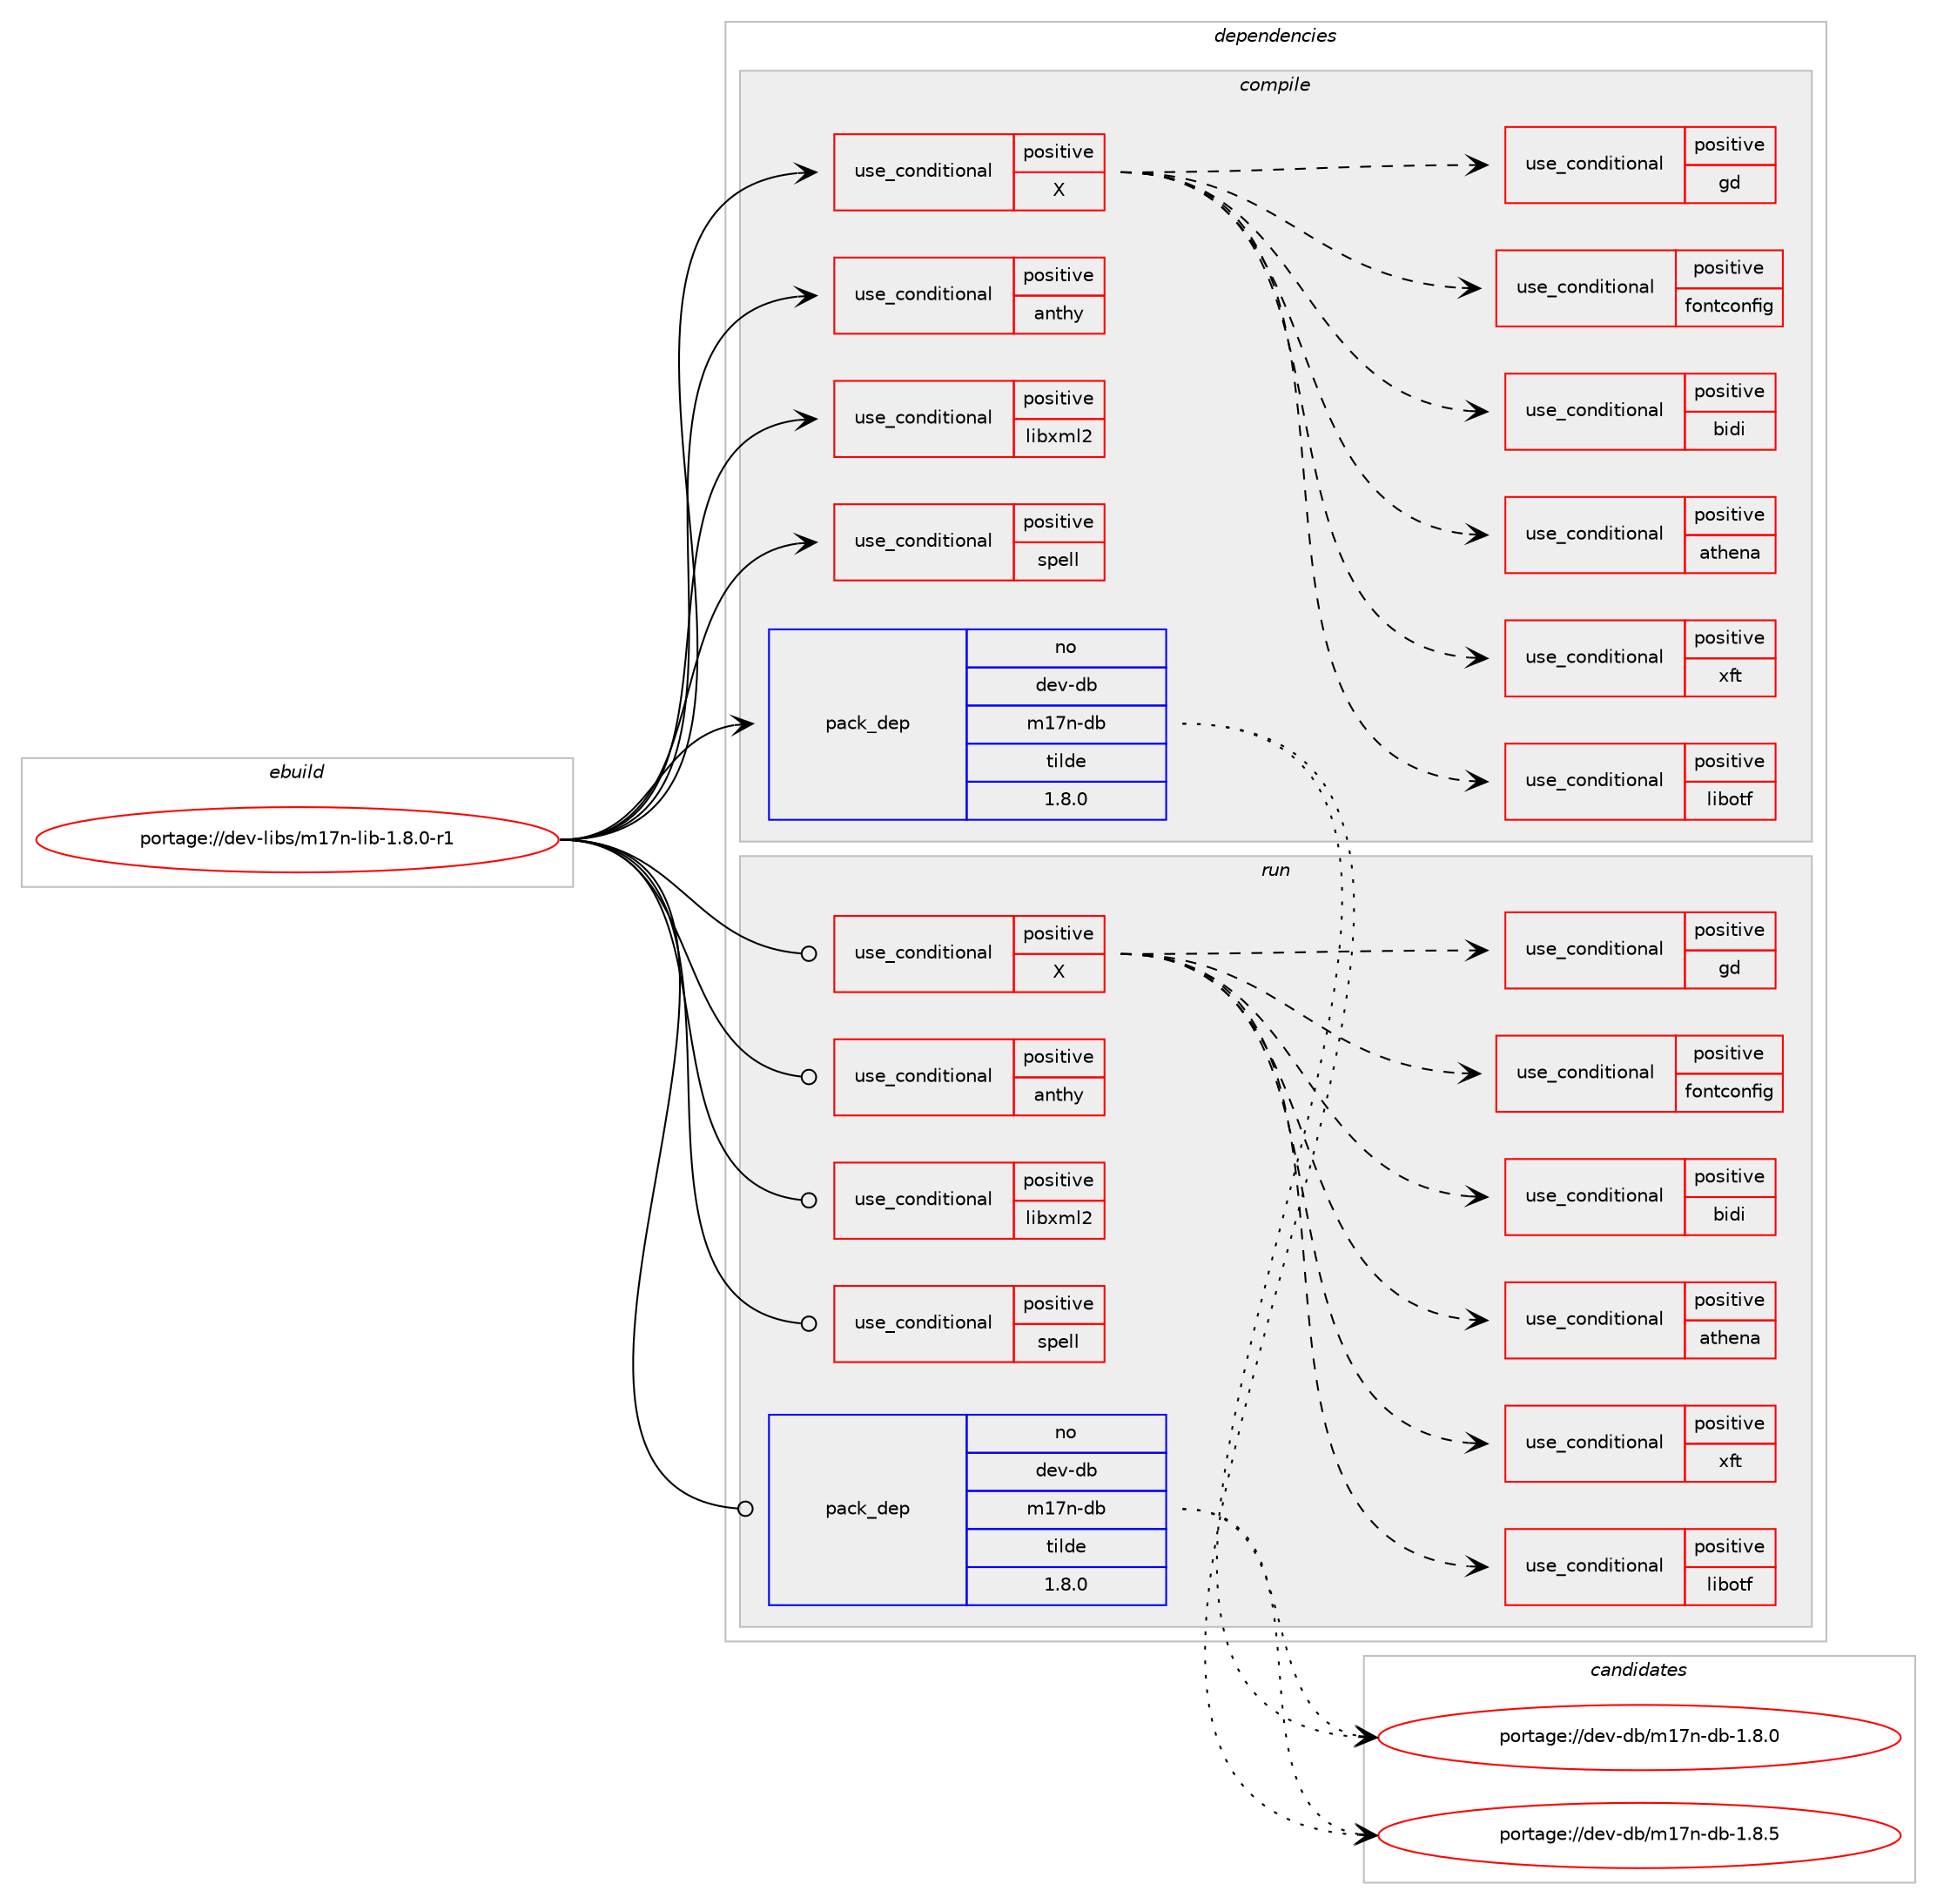 digraph prolog {

# *************
# Graph options
# *************

newrank=true;
concentrate=true;
compound=true;
graph [rankdir=LR,fontname=Helvetica,fontsize=10,ranksep=1.5];#, ranksep=2.5, nodesep=0.2];
edge  [arrowhead=vee];
node  [fontname=Helvetica,fontsize=10];

# **********
# The ebuild
# **********

subgraph cluster_leftcol {
color=gray;
rank=same;
label=<<i>ebuild</i>>;
id [label="portage://dev-libs/m17n-lib-1.8.0-r1", color=red, width=4, href="../dev-libs/m17n-lib-1.8.0-r1.svg"];
}

# ****************
# The dependencies
# ****************

subgraph cluster_midcol {
color=gray;
label=<<i>dependencies</i>>;
subgraph cluster_compile {
fillcolor="#eeeeee";
style=filled;
label=<<i>compile</i>>;
subgraph cond26823 {
dependency56871 [label=<<TABLE BORDER="0" CELLBORDER="1" CELLSPACING="0" CELLPADDING="4"><TR><TD ROWSPAN="3" CELLPADDING="10">use_conditional</TD></TR><TR><TD>positive</TD></TR><TR><TD>X</TD></TR></TABLE>>, shape=none, color=red];
# *** BEGIN UNKNOWN DEPENDENCY TYPE (TODO) ***
# dependency56871 -> package_dependency(portage://dev-libs/m17n-lib-1.8.0-r1,install,no,x11-libs,libX11,none,[,,],[],[])
# *** END UNKNOWN DEPENDENCY TYPE (TODO) ***

# *** BEGIN UNKNOWN DEPENDENCY TYPE (TODO) ***
# dependency56871 -> package_dependency(portage://dev-libs/m17n-lib-1.8.0-r1,install,no,x11-libs,libXt,none,[,,],[],[])
# *** END UNKNOWN DEPENDENCY TYPE (TODO) ***

subgraph cond26824 {
dependency56872 [label=<<TABLE BORDER="0" CELLBORDER="1" CELLSPACING="0" CELLPADDING="4"><TR><TD ROWSPAN="3" CELLPADDING="10">use_conditional</TD></TR><TR><TD>positive</TD></TR><TR><TD>athena</TD></TR></TABLE>>, shape=none, color=red];
# *** BEGIN UNKNOWN DEPENDENCY TYPE (TODO) ***
# dependency56872 -> package_dependency(portage://dev-libs/m17n-lib-1.8.0-r1,install,no,x11-libs,libXaw,none,[,,],[],[])
# *** END UNKNOWN DEPENDENCY TYPE (TODO) ***

}
dependency56871:e -> dependency56872:w [weight=20,style="dashed",arrowhead="vee"];
subgraph cond26825 {
dependency56873 [label=<<TABLE BORDER="0" CELLBORDER="1" CELLSPACING="0" CELLPADDING="4"><TR><TD ROWSPAN="3" CELLPADDING="10">use_conditional</TD></TR><TR><TD>positive</TD></TR><TR><TD>bidi</TD></TR></TABLE>>, shape=none, color=red];
# *** BEGIN UNKNOWN DEPENDENCY TYPE (TODO) ***
# dependency56873 -> package_dependency(portage://dev-libs/m17n-lib-1.8.0-r1,install,no,dev-libs,fribidi,none,[,,],[],[])
# *** END UNKNOWN DEPENDENCY TYPE (TODO) ***

}
dependency56871:e -> dependency56873:w [weight=20,style="dashed",arrowhead="vee"];
subgraph cond26826 {
dependency56874 [label=<<TABLE BORDER="0" CELLBORDER="1" CELLSPACING="0" CELLPADDING="4"><TR><TD ROWSPAN="3" CELLPADDING="10">use_conditional</TD></TR><TR><TD>positive</TD></TR><TR><TD>fontconfig</TD></TR></TABLE>>, shape=none, color=red];
# *** BEGIN UNKNOWN DEPENDENCY TYPE (TODO) ***
# dependency56874 -> package_dependency(portage://dev-libs/m17n-lib-1.8.0-r1,install,no,media-libs,fontconfig,none,[,,],[],[])
# *** END UNKNOWN DEPENDENCY TYPE (TODO) ***

}
dependency56871:e -> dependency56874:w [weight=20,style="dashed",arrowhead="vee"];
subgraph cond26827 {
dependency56875 [label=<<TABLE BORDER="0" CELLBORDER="1" CELLSPACING="0" CELLPADDING="4"><TR><TD ROWSPAN="3" CELLPADDING="10">use_conditional</TD></TR><TR><TD>positive</TD></TR><TR><TD>gd</TD></TR></TABLE>>, shape=none, color=red];
# *** BEGIN UNKNOWN DEPENDENCY TYPE (TODO) ***
# dependency56875 -> package_dependency(portage://dev-libs/m17n-lib-1.8.0-r1,install,no,media-libs,gd,none,[,,],[],[use(enable(png),none)])
# *** END UNKNOWN DEPENDENCY TYPE (TODO) ***

}
dependency56871:e -> dependency56875:w [weight=20,style="dashed",arrowhead="vee"];
subgraph cond26828 {
dependency56876 [label=<<TABLE BORDER="0" CELLBORDER="1" CELLSPACING="0" CELLPADDING="4"><TR><TD ROWSPAN="3" CELLPADDING="10">use_conditional</TD></TR><TR><TD>positive</TD></TR><TR><TD>libotf</TD></TR></TABLE>>, shape=none, color=red];
# *** BEGIN UNKNOWN DEPENDENCY TYPE (TODO) ***
# dependency56876 -> package_dependency(portage://dev-libs/m17n-lib-1.8.0-r1,install,no,dev-libs,libotf,none,[,,],[],[])
# *** END UNKNOWN DEPENDENCY TYPE (TODO) ***

}
dependency56871:e -> dependency56876:w [weight=20,style="dashed",arrowhead="vee"];
subgraph cond26829 {
dependency56877 [label=<<TABLE BORDER="0" CELLBORDER="1" CELLSPACING="0" CELLPADDING="4"><TR><TD ROWSPAN="3" CELLPADDING="10">use_conditional</TD></TR><TR><TD>positive</TD></TR><TR><TD>xft</TD></TR></TABLE>>, shape=none, color=red];
# *** BEGIN UNKNOWN DEPENDENCY TYPE (TODO) ***
# dependency56877 -> package_dependency(portage://dev-libs/m17n-lib-1.8.0-r1,install,no,media-libs,freetype,none,[,,],[],[])
# *** END UNKNOWN DEPENDENCY TYPE (TODO) ***

# *** BEGIN UNKNOWN DEPENDENCY TYPE (TODO) ***
# dependency56877 -> package_dependency(portage://dev-libs/m17n-lib-1.8.0-r1,install,no,x11-libs,libXft,none,[,,],[],[])
# *** END UNKNOWN DEPENDENCY TYPE (TODO) ***

}
dependency56871:e -> dependency56877:w [weight=20,style="dashed",arrowhead="vee"];
}
id:e -> dependency56871:w [weight=20,style="solid",arrowhead="vee"];
subgraph cond26830 {
dependency56878 [label=<<TABLE BORDER="0" CELLBORDER="1" CELLSPACING="0" CELLPADDING="4"><TR><TD ROWSPAN="3" CELLPADDING="10">use_conditional</TD></TR><TR><TD>positive</TD></TR><TR><TD>anthy</TD></TR></TABLE>>, shape=none, color=red];
# *** BEGIN UNKNOWN DEPENDENCY TYPE (TODO) ***
# dependency56878 -> package_dependency(portage://dev-libs/m17n-lib-1.8.0-r1,install,no,app-i18n,anthy,none,[,,],[],[])
# *** END UNKNOWN DEPENDENCY TYPE (TODO) ***

}
id:e -> dependency56878:w [weight=20,style="solid",arrowhead="vee"];
subgraph cond26831 {
dependency56879 [label=<<TABLE BORDER="0" CELLBORDER="1" CELLSPACING="0" CELLPADDING="4"><TR><TD ROWSPAN="3" CELLPADDING="10">use_conditional</TD></TR><TR><TD>positive</TD></TR><TR><TD>libxml2</TD></TR></TABLE>>, shape=none, color=red];
# *** BEGIN UNKNOWN DEPENDENCY TYPE (TODO) ***
# dependency56879 -> package_dependency(portage://dev-libs/m17n-lib-1.8.0-r1,install,no,dev-libs,libxml2,none,[,,],[],[])
# *** END UNKNOWN DEPENDENCY TYPE (TODO) ***

}
id:e -> dependency56879:w [weight=20,style="solid",arrowhead="vee"];
subgraph cond26832 {
dependency56880 [label=<<TABLE BORDER="0" CELLBORDER="1" CELLSPACING="0" CELLPADDING="4"><TR><TD ROWSPAN="3" CELLPADDING="10">use_conditional</TD></TR><TR><TD>positive</TD></TR><TR><TD>spell</TD></TR></TABLE>>, shape=none, color=red];
# *** BEGIN UNKNOWN DEPENDENCY TYPE (TODO) ***
# dependency56880 -> package_dependency(portage://dev-libs/m17n-lib-1.8.0-r1,install,no,app-text,aspell,none,[,,],[],[])
# *** END UNKNOWN DEPENDENCY TYPE (TODO) ***

}
id:e -> dependency56880:w [weight=20,style="solid",arrowhead="vee"];
subgraph pack28887 {
dependency56881 [label=<<TABLE BORDER="0" CELLBORDER="1" CELLSPACING="0" CELLPADDING="4" WIDTH="220"><TR><TD ROWSPAN="6" CELLPADDING="30">pack_dep</TD></TR><TR><TD WIDTH="110">no</TD></TR><TR><TD>dev-db</TD></TR><TR><TD>m17n-db</TD></TR><TR><TD>tilde</TD></TR><TR><TD>1.8.0</TD></TR></TABLE>>, shape=none, color=blue];
}
id:e -> dependency56881:w [weight=20,style="solid",arrowhead="vee"];
}
subgraph cluster_compileandrun {
fillcolor="#eeeeee";
style=filled;
label=<<i>compile and run</i>>;
}
subgraph cluster_run {
fillcolor="#eeeeee";
style=filled;
label=<<i>run</i>>;
subgraph cond26833 {
dependency56882 [label=<<TABLE BORDER="0" CELLBORDER="1" CELLSPACING="0" CELLPADDING="4"><TR><TD ROWSPAN="3" CELLPADDING="10">use_conditional</TD></TR><TR><TD>positive</TD></TR><TR><TD>X</TD></TR></TABLE>>, shape=none, color=red];
# *** BEGIN UNKNOWN DEPENDENCY TYPE (TODO) ***
# dependency56882 -> package_dependency(portage://dev-libs/m17n-lib-1.8.0-r1,run,no,x11-libs,libX11,none,[,,],[],[])
# *** END UNKNOWN DEPENDENCY TYPE (TODO) ***

# *** BEGIN UNKNOWN DEPENDENCY TYPE (TODO) ***
# dependency56882 -> package_dependency(portage://dev-libs/m17n-lib-1.8.0-r1,run,no,x11-libs,libXt,none,[,,],[],[])
# *** END UNKNOWN DEPENDENCY TYPE (TODO) ***

subgraph cond26834 {
dependency56883 [label=<<TABLE BORDER="0" CELLBORDER="1" CELLSPACING="0" CELLPADDING="4"><TR><TD ROWSPAN="3" CELLPADDING="10">use_conditional</TD></TR><TR><TD>positive</TD></TR><TR><TD>athena</TD></TR></TABLE>>, shape=none, color=red];
# *** BEGIN UNKNOWN DEPENDENCY TYPE (TODO) ***
# dependency56883 -> package_dependency(portage://dev-libs/m17n-lib-1.8.0-r1,run,no,x11-libs,libXaw,none,[,,],[],[])
# *** END UNKNOWN DEPENDENCY TYPE (TODO) ***

}
dependency56882:e -> dependency56883:w [weight=20,style="dashed",arrowhead="vee"];
subgraph cond26835 {
dependency56884 [label=<<TABLE BORDER="0" CELLBORDER="1" CELLSPACING="0" CELLPADDING="4"><TR><TD ROWSPAN="3" CELLPADDING="10">use_conditional</TD></TR><TR><TD>positive</TD></TR><TR><TD>bidi</TD></TR></TABLE>>, shape=none, color=red];
# *** BEGIN UNKNOWN DEPENDENCY TYPE (TODO) ***
# dependency56884 -> package_dependency(portage://dev-libs/m17n-lib-1.8.0-r1,run,no,dev-libs,fribidi,none,[,,],[],[])
# *** END UNKNOWN DEPENDENCY TYPE (TODO) ***

}
dependency56882:e -> dependency56884:w [weight=20,style="dashed",arrowhead="vee"];
subgraph cond26836 {
dependency56885 [label=<<TABLE BORDER="0" CELLBORDER="1" CELLSPACING="0" CELLPADDING="4"><TR><TD ROWSPAN="3" CELLPADDING="10">use_conditional</TD></TR><TR><TD>positive</TD></TR><TR><TD>fontconfig</TD></TR></TABLE>>, shape=none, color=red];
# *** BEGIN UNKNOWN DEPENDENCY TYPE (TODO) ***
# dependency56885 -> package_dependency(portage://dev-libs/m17n-lib-1.8.0-r1,run,no,media-libs,fontconfig,none,[,,],[],[])
# *** END UNKNOWN DEPENDENCY TYPE (TODO) ***

}
dependency56882:e -> dependency56885:w [weight=20,style="dashed",arrowhead="vee"];
subgraph cond26837 {
dependency56886 [label=<<TABLE BORDER="0" CELLBORDER="1" CELLSPACING="0" CELLPADDING="4"><TR><TD ROWSPAN="3" CELLPADDING="10">use_conditional</TD></TR><TR><TD>positive</TD></TR><TR><TD>gd</TD></TR></TABLE>>, shape=none, color=red];
# *** BEGIN UNKNOWN DEPENDENCY TYPE (TODO) ***
# dependency56886 -> package_dependency(portage://dev-libs/m17n-lib-1.8.0-r1,run,no,media-libs,gd,none,[,,],[],[use(enable(png),none)])
# *** END UNKNOWN DEPENDENCY TYPE (TODO) ***

}
dependency56882:e -> dependency56886:w [weight=20,style="dashed",arrowhead="vee"];
subgraph cond26838 {
dependency56887 [label=<<TABLE BORDER="0" CELLBORDER="1" CELLSPACING="0" CELLPADDING="4"><TR><TD ROWSPAN="3" CELLPADDING="10">use_conditional</TD></TR><TR><TD>positive</TD></TR><TR><TD>libotf</TD></TR></TABLE>>, shape=none, color=red];
# *** BEGIN UNKNOWN DEPENDENCY TYPE (TODO) ***
# dependency56887 -> package_dependency(portage://dev-libs/m17n-lib-1.8.0-r1,run,no,dev-libs,libotf,none,[,,],[],[])
# *** END UNKNOWN DEPENDENCY TYPE (TODO) ***

}
dependency56882:e -> dependency56887:w [weight=20,style="dashed",arrowhead="vee"];
subgraph cond26839 {
dependency56888 [label=<<TABLE BORDER="0" CELLBORDER="1" CELLSPACING="0" CELLPADDING="4"><TR><TD ROWSPAN="3" CELLPADDING="10">use_conditional</TD></TR><TR><TD>positive</TD></TR><TR><TD>xft</TD></TR></TABLE>>, shape=none, color=red];
# *** BEGIN UNKNOWN DEPENDENCY TYPE (TODO) ***
# dependency56888 -> package_dependency(portage://dev-libs/m17n-lib-1.8.0-r1,run,no,media-libs,freetype,none,[,,],[],[])
# *** END UNKNOWN DEPENDENCY TYPE (TODO) ***

# *** BEGIN UNKNOWN DEPENDENCY TYPE (TODO) ***
# dependency56888 -> package_dependency(portage://dev-libs/m17n-lib-1.8.0-r1,run,no,x11-libs,libXft,none,[,,],[],[])
# *** END UNKNOWN DEPENDENCY TYPE (TODO) ***

}
dependency56882:e -> dependency56888:w [weight=20,style="dashed",arrowhead="vee"];
}
id:e -> dependency56882:w [weight=20,style="solid",arrowhead="odot"];
subgraph cond26840 {
dependency56889 [label=<<TABLE BORDER="0" CELLBORDER="1" CELLSPACING="0" CELLPADDING="4"><TR><TD ROWSPAN="3" CELLPADDING="10">use_conditional</TD></TR><TR><TD>positive</TD></TR><TR><TD>anthy</TD></TR></TABLE>>, shape=none, color=red];
# *** BEGIN UNKNOWN DEPENDENCY TYPE (TODO) ***
# dependency56889 -> package_dependency(portage://dev-libs/m17n-lib-1.8.0-r1,run,no,app-i18n,anthy,none,[,,],[],[])
# *** END UNKNOWN DEPENDENCY TYPE (TODO) ***

}
id:e -> dependency56889:w [weight=20,style="solid",arrowhead="odot"];
subgraph cond26841 {
dependency56890 [label=<<TABLE BORDER="0" CELLBORDER="1" CELLSPACING="0" CELLPADDING="4"><TR><TD ROWSPAN="3" CELLPADDING="10">use_conditional</TD></TR><TR><TD>positive</TD></TR><TR><TD>libxml2</TD></TR></TABLE>>, shape=none, color=red];
# *** BEGIN UNKNOWN DEPENDENCY TYPE (TODO) ***
# dependency56890 -> package_dependency(portage://dev-libs/m17n-lib-1.8.0-r1,run,no,dev-libs,libxml2,none,[,,],[],[])
# *** END UNKNOWN DEPENDENCY TYPE (TODO) ***

}
id:e -> dependency56890:w [weight=20,style="solid",arrowhead="odot"];
subgraph cond26842 {
dependency56891 [label=<<TABLE BORDER="0" CELLBORDER="1" CELLSPACING="0" CELLPADDING="4"><TR><TD ROWSPAN="3" CELLPADDING="10">use_conditional</TD></TR><TR><TD>positive</TD></TR><TR><TD>spell</TD></TR></TABLE>>, shape=none, color=red];
# *** BEGIN UNKNOWN DEPENDENCY TYPE (TODO) ***
# dependency56891 -> package_dependency(portage://dev-libs/m17n-lib-1.8.0-r1,run,no,app-text,aspell,none,[,,],[],[])
# *** END UNKNOWN DEPENDENCY TYPE (TODO) ***

}
id:e -> dependency56891:w [weight=20,style="solid",arrowhead="odot"];
subgraph pack28888 {
dependency56892 [label=<<TABLE BORDER="0" CELLBORDER="1" CELLSPACING="0" CELLPADDING="4" WIDTH="220"><TR><TD ROWSPAN="6" CELLPADDING="30">pack_dep</TD></TR><TR><TD WIDTH="110">no</TD></TR><TR><TD>dev-db</TD></TR><TR><TD>m17n-db</TD></TR><TR><TD>tilde</TD></TR><TR><TD>1.8.0</TD></TR></TABLE>>, shape=none, color=blue];
}
id:e -> dependency56892:w [weight=20,style="solid",arrowhead="odot"];
}
}

# **************
# The candidates
# **************

subgraph cluster_choices {
rank=same;
color=gray;
label=<<i>candidates</i>>;

subgraph choice28887 {
color=black;
nodesep=1;
choice10010111845100984710949551104510098454946564648 [label="portage://dev-db/m17n-db-1.8.0", color=red, width=4,href="../dev-db/m17n-db-1.8.0.svg"];
choice10010111845100984710949551104510098454946564653 [label="portage://dev-db/m17n-db-1.8.5", color=red, width=4,href="../dev-db/m17n-db-1.8.5.svg"];
dependency56881:e -> choice10010111845100984710949551104510098454946564648:w [style=dotted,weight="100"];
dependency56881:e -> choice10010111845100984710949551104510098454946564653:w [style=dotted,weight="100"];
}
subgraph choice28888 {
color=black;
nodesep=1;
choice10010111845100984710949551104510098454946564648 [label="portage://dev-db/m17n-db-1.8.0", color=red, width=4,href="../dev-db/m17n-db-1.8.0.svg"];
choice10010111845100984710949551104510098454946564653 [label="portage://dev-db/m17n-db-1.8.5", color=red, width=4,href="../dev-db/m17n-db-1.8.5.svg"];
dependency56892:e -> choice10010111845100984710949551104510098454946564648:w [style=dotted,weight="100"];
dependency56892:e -> choice10010111845100984710949551104510098454946564653:w [style=dotted,weight="100"];
}
}

}
